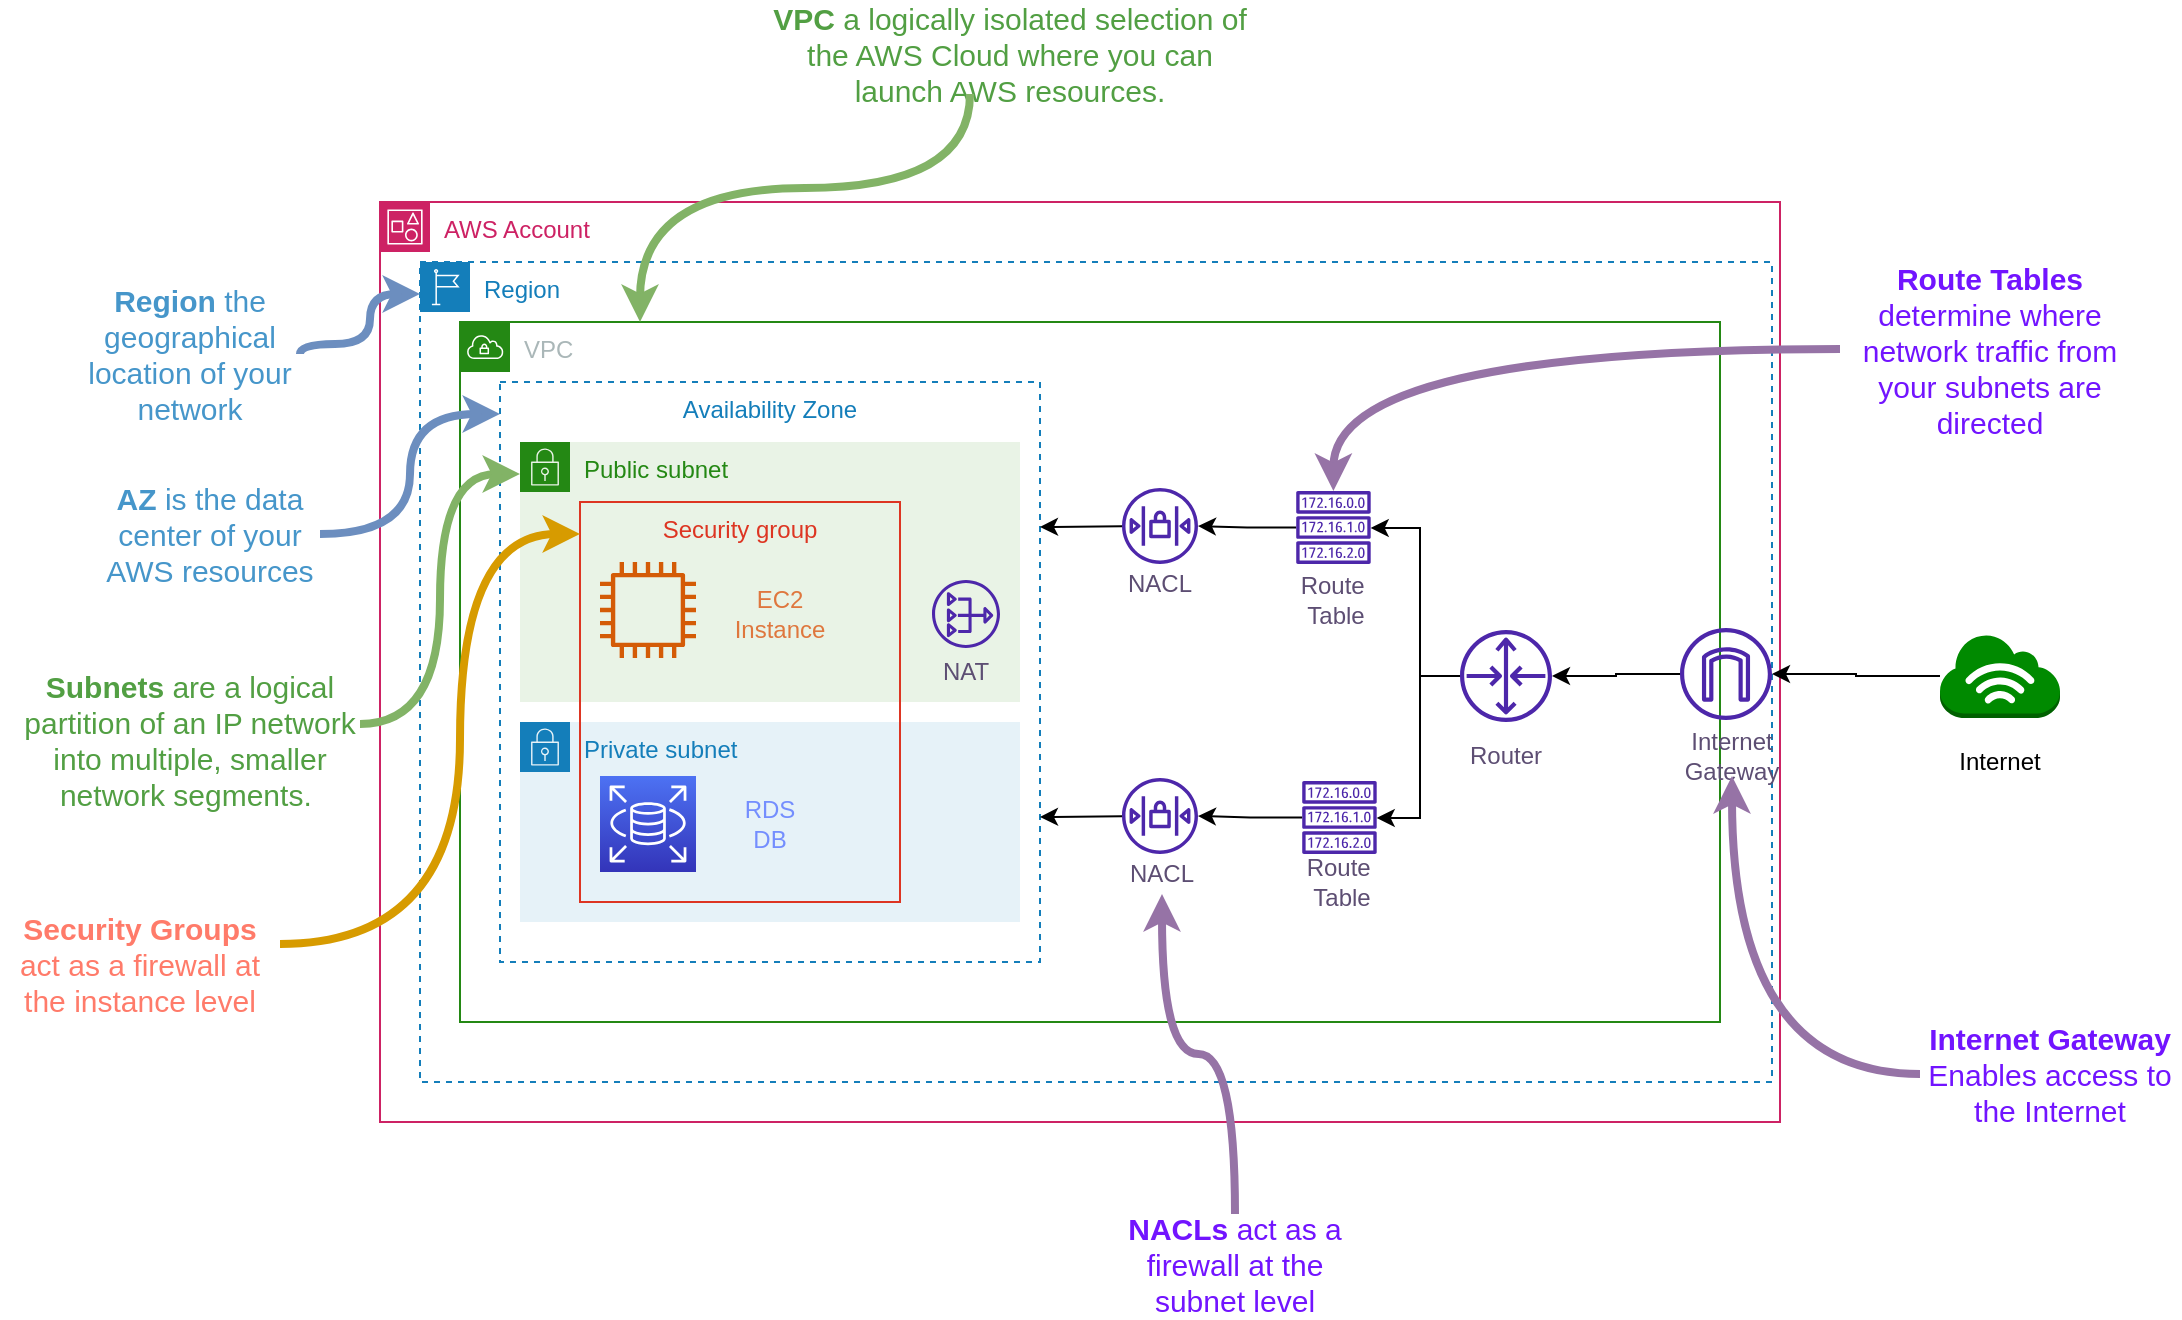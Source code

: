 <mxfile version="21.6.1" type="device">
  <diagram id="Ht1M8jgEwFfnCIfOTk4-" name="Page-1">
    <mxGraphModel dx="1468" dy="938" grid="1" gridSize="10" guides="1" tooltips="1" connect="1" arrows="1" fold="1" page="1" pageScale="1" pageWidth="1169" pageHeight="827" background="none" math="0" shadow="0">
      <root>
        <mxCell id="0" />
        <mxCell id="1" parent="0" />
        <mxCell id="1iRwHH04d6QR_GnjTI46-2" value="AWS Account" style="points=[[0,0],[0.25,0],[0.5,0],[0.75,0],[1,0],[1,0.25],[1,0.5],[1,0.75],[1,1],[0.75,1],[0.5,1],[0.25,1],[0,1],[0,0.75],[0,0.5],[0,0.25]];outlineConnect=0;gradientColor=none;html=1;whiteSpace=wrap;fontSize=12;fontStyle=0;container=1;pointerEvents=0;collapsible=0;recursiveResize=0;shape=mxgraph.aws4.group;grIcon=mxgraph.aws4.group_account;strokeColor=#CD2264;fillColor=none;verticalAlign=top;align=left;spacingLeft=30;fontColor=#CD2264;dashed=0;" parent="1" vertex="1">
          <mxGeometry x="190" y="184" width="700" height="460" as="geometry" />
        </mxCell>
        <mxCell id="1iRwHH04d6QR_GnjTI46-6" value="Region" style="points=[[0,0],[0.25,0],[0.5,0],[0.75,0],[1,0],[1,0.25],[1,0.5],[1,0.75],[1,1],[0.75,1],[0.5,1],[0.25,1],[0,1],[0,0.75],[0,0.5],[0,0.25]];outlineConnect=0;gradientColor=none;html=1;whiteSpace=wrap;fontSize=12;fontStyle=0;container=1;pointerEvents=0;collapsible=0;recursiveResize=0;shape=mxgraph.aws4.group;grIcon=mxgraph.aws4.group_region;strokeColor=#147EBA;fillColor=none;verticalAlign=top;align=left;spacingLeft=30;fontColor=#147EBA;dashed=1;" parent="1iRwHH04d6QR_GnjTI46-2" vertex="1">
          <mxGeometry x="20" y="30" width="676" height="410" as="geometry" />
        </mxCell>
        <mxCell id="1iRwHH04d6QR_GnjTI46-7" value="VPC" style="points=[[0,0],[0.25,0],[0.5,0],[0.75,0],[1,0],[1,0.25],[1,0.5],[1,0.75],[1,1],[0.75,1],[0.5,1],[0.25,1],[0,1],[0,0.75],[0,0.5],[0,0.25]];outlineConnect=0;gradientColor=none;html=1;whiteSpace=wrap;fontSize=12;fontStyle=0;container=1;pointerEvents=0;collapsible=0;recursiveResize=0;shape=mxgraph.aws4.group;grIcon=mxgraph.aws4.group_vpc;strokeColor=#248814;fillColor=none;verticalAlign=top;align=left;spacingLeft=30;fontColor=#AAB7B8;dashed=0;" parent="1iRwHH04d6QR_GnjTI46-6" vertex="1">
          <mxGeometry x="20" y="30" width="630" height="350" as="geometry" />
        </mxCell>
        <mxCell id="1iRwHH04d6QR_GnjTI46-9" value="Availability Zone" style="fillColor=none;strokeColor=#147EBA;dashed=1;verticalAlign=top;fontStyle=0;fontColor=#147EBA;whiteSpace=wrap;html=1;" parent="1iRwHH04d6QR_GnjTI46-7" vertex="1">
          <mxGeometry x="20" y="30" width="270" height="290" as="geometry" />
        </mxCell>
        <mxCell id="1iRwHH04d6QR_GnjTI46-10" value="Public subnet" style="points=[[0,0],[0.25,0],[0.5,0],[0.75,0],[1,0],[1,0.25],[1,0.5],[1,0.75],[1,1],[0.75,1],[0.5,1],[0.25,1],[0,1],[0,0.75],[0,0.5],[0,0.25]];outlineConnect=0;gradientColor=none;html=1;whiteSpace=wrap;fontSize=12;fontStyle=0;container=1;pointerEvents=0;collapsible=0;recursiveResize=0;shape=mxgraph.aws4.group;grIcon=mxgraph.aws4.group_security_group;grStroke=0;strokeColor=#248814;fillColor=#E9F3E6;verticalAlign=top;align=left;spacingLeft=30;fontColor=#248814;dashed=0;" parent="1iRwHH04d6QR_GnjTI46-7" vertex="1">
          <mxGeometry x="30" y="60" width="250" height="130" as="geometry" />
        </mxCell>
        <mxCell id="1iRwHH04d6QR_GnjTI46-46" value="NAT" style="text;html=1;strokeColor=none;fillColor=none;align=center;verticalAlign=middle;whiteSpace=wrap;rounded=0;fontColor=#5D4E73;" parent="1iRwHH04d6QR_GnjTI46-10" vertex="1">
          <mxGeometry x="203" y="105" width="40" height="20" as="geometry" />
        </mxCell>
        <mxCell id="1iRwHH04d6QR_GnjTI46-11" value="Private subnet" style="points=[[0,0],[0.25,0],[0.5,0],[0.75,0],[1,0],[1,0.25],[1,0.5],[1,0.75],[1,1],[0.75,1],[0.5,1],[0.25,1],[0,1],[0,0.75],[0,0.5],[0,0.25]];outlineConnect=0;gradientColor=none;html=1;whiteSpace=wrap;fontSize=12;fontStyle=0;container=1;pointerEvents=0;collapsible=0;recursiveResize=0;shape=mxgraph.aws4.group;grIcon=mxgraph.aws4.group_security_group;grStroke=0;strokeColor=#147EBA;fillColor=#E6F2F8;verticalAlign=top;align=left;spacingLeft=30;fontColor=#147EBA;dashed=0;" parent="1iRwHH04d6QR_GnjTI46-7" vertex="1">
          <mxGeometry x="30" y="200" width="250" height="100" as="geometry" />
        </mxCell>
        <mxCell id="1iRwHH04d6QR_GnjTI46-12" value="Security group" style="fillColor=none;strokeColor=#DD3522;verticalAlign=top;fontStyle=0;fontColor=#DD3522;whiteSpace=wrap;html=1;" parent="1iRwHH04d6QR_GnjTI46-7" vertex="1">
          <mxGeometry x="60" y="90" width="160" height="200" as="geometry" />
        </mxCell>
        <mxCell id="1iRwHH04d6QR_GnjTI46-13" value="" style="sketch=0;outlineConnect=0;fontColor=#232F3E;gradientColor=none;fillColor=#D45B07;strokeColor=none;dashed=0;verticalLabelPosition=bottom;verticalAlign=top;align=center;html=1;fontSize=12;fontStyle=0;aspect=fixed;pointerEvents=1;shape=mxgraph.aws4.instance2;" parent="1iRwHH04d6QR_GnjTI46-7" vertex="1">
          <mxGeometry x="70" y="120" width="48" height="48" as="geometry" />
        </mxCell>
        <mxCell id="1iRwHH04d6QR_GnjTI46-14" value="EC2&lt;br&gt;Instance" style="text;html=1;strokeColor=none;fillColor=none;align=center;verticalAlign=middle;whiteSpace=wrap;rounded=0;fontColor=#df773e;" parent="1iRwHH04d6QR_GnjTI46-7" vertex="1">
          <mxGeometry x="130" y="131" width="60" height="30" as="geometry" />
        </mxCell>
        <mxCell id="1iRwHH04d6QR_GnjTI46-16" value="" style="sketch=0;points=[[0,0,0],[0.25,0,0],[0.5,0,0],[0.75,0,0],[1,0,0],[0,1,0],[0.25,1,0],[0.5,1,0],[0.75,1,0],[1,1,0],[0,0.25,0],[0,0.5,0],[0,0.75,0],[1,0.25,0],[1,0.5,0],[1,0.75,0]];outlineConnect=0;fontColor=#232F3E;gradientColor=#4D72F3;gradientDirection=north;fillColor=#3334B9;strokeColor=#ffffff;dashed=0;verticalLabelPosition=bottom;verticalAlign=top;align=center;html=1;fontSize=12;fontStyle=0;aspect=fixed;shape=mxgraph.aws4.resourceIcon;resIcon=mxgraph.aws4.rds;" parent="1iRwHH04d6QR_GnjTI46-7" vertex="1">
          <mxGeometry x="70" y="227" width="48" height="48" as="geometry" />
        </mxCell>
        <mxCell id="1iRwHH04d6QR_GnjTI46-17" value="&lt;font color=&quot;#748efe&quot;&gt;RDS&lt;br&gt;DB&lt;/font&gt;" style="text;html=1;strokeColor=none;fillColor=none;align=center;verticalAlign=middle;whiteSpace=wrap;rounded=0;fontColor=#df773e;" parent="1iRwHH04d6QR_GnjTI46-7" vertex="1">
          <mxGeometry x="125" y="236" width="60" height="30" as="geometry" />
        </mxCell>
        <mxCell id="1iRwHH04d6QR_GnjTI46-18" value="" style="sketch=0;outlineConnect=0;fontColor=#232F3E;gradientColor=none;fillColor=#4D27AA;strokeColor=none;dashed=0;verticalLabelPosition=bottom;verticalAlign=top;align=center;html=1;fontSize=12;fontStyle=0;aspect=fixed;pointerEvents=1;shape=mxgraph.aws4.nat_gateway;" parent="1iRwHH04d6QR_GnjTI46-7" vertex="1">
          <mxGeometry x="236" y="129" width="34" height="34" as="geometry" />
        </mxCell>
        <mxCell id="1iRwHH04d6QR_GnjTI46-19" value="" style="sketch=0;outlineConnect=0;fontColor=#cfaeff;gradientColor=none;fillColor=#4D27AA;strokeColor=none;dashed=0;verticalLabelPosition=bottom;verticalAlign=top;align=center;html=1;fontSize=12;fontStyle=0;aspect=fixed;pointerEvents=1;shape=mxgraph.aws4.network_access_control_list;" parent="1iRwHH04d6QR_GnjTI46-7" vertex="1">
          <mxGeometry x="331" y="83" width="38" height="38" as="geometry" />
        </mxCell>
        <mxCell id="1iRwHH04d6QR_GnjTI46-20" value="" style="sketch=0;outlineConnect=0;fontColor=#232F3E;gradientColor=none;fillColor=#4D27AA;strokeColor=none;dashed=0;verticalLabelPosition=bottom;verticalAlign=top;align=center;html=1;fontSize=12;fontStyle=0;aspect=fixed;pointerEvents=1;shape=mxgraph.aws4.network_access_control_list;" parent="1iRwHH04d6QR_GnjTI46-7" vertex="1">
          <mxGeometry x="331" y="228" width="38" height="38" as="geometry" />
        </mxCell>
        <mxCell id="1iRwHH04d6QR_GnjTI46-28" style="edgeStyle=orthogonalEdgeStyle;rounded=0;orthogonalLoop=1;jettySize=auto;html=1;" parent="1iRwHH04d6QR_GnjTI46-7" source="1iRwHH04d6QR_GnjTI46-21" target="1iRwHH04d6QR_GnjTI46-19" edge="1">
          <mxGeometry relative="1" as="geometry" />
        </mxCell>
        <mxCell id="1iRwHH04d6QR_GnjTI46-21" value="" style="sketch=0;outlineConnect=0;fontColor=#232F3E;gradientColor=none;fillColor=#4D27AA;strokeColor=none;dashed=0;verticalLabelPosition=bottom;verticalAlign=top;align=center;html=1;fontSize=12;fontStyle=0;aspect=fixed;pointerEvents=1;shape=mxgraph.aws4.route_table;" parent="1iRwHH04d6QR_GnjTI46-7" vertex="1">
          <mxGeometry x="418" y="84.5" width="37.46" height="36.5" as="geometry" />
        </mxCell>
        <mxCell id="1iRwHH04d6QR_GnjTI46-29" style="edgeStyle=orthogonalEdgeStyle;rounded=0;orthogonalLoop=1;jettySize=auto;html=1;" parent="1iRwHH04d6QR_GnjTI46-7" source="1iRwHH04d6QR_GnjTI46-22" target="1iRwHH04d6QR_GnjTI46-20" edge="1">
          <mxGeometry relative="1" as="geometry" />
        </mxCell>
        <mxCell id="1iRwHH04d6QR_GnjTI46-22" value="" style="sketch=0;outlineConnect=0;fontColor=#232F3E;gradientColor=none;fillColor=#4D27AA;strokeColor=none;dashed=0;verticalLabelPosition=bottom;verticalAlign=top;align=center;html=1;fontSize=12;fontStyle=0;aspect=fixed;pointerEvents=1;shape=mxgraph.aws4.route_table;" parent="1iRwHH04d6QR_GnjTI46-7" vertex="1">
          <mxGeometry x="421" y="229.5" width="37.46" height="36.5" as="geometry" />
        </mxCell>
        <mxCell id="1iRwHH04d6QR_GnjTI46-24" value="" style="endArrow=classic;html=1;rounded=0;entryX=1;entryY=0.25;entryDx=0;entryDy=0;" parent="1iRwHH04d6QR_GnjTI46-7" source="1iRwHH04d6QR_GnjTI46-19" target="1iRwHH04d6QR_GnjTI46-9" edge="1">
          <mxGeometry width="50" height="50" relative="1" as="geometry">
            <mxPoint x="290" y="210" as="sourcePoint" />
            <mxPoint x="340" y="160" as="targetPoint" />
          </mxGeometry>
        </mxCell>
        <mxCell id="1iRwHH04d6QR_GnjTI46-27" value="" style="endArrow=classic;html=1;rounded=0;entryX=1;entryY=0.75;entryDx=0;entryDy=0;" parent="1iRwHH04d6QR_GnjTI46-7" source="1iRwHH04d6QR_GnjTI46-20" target="1iRwHH04d6QR_GnjTI46-9" edge="1">
          <mxGeometry width="50" height="50" relative="1" as="geometry">
            <mxPoint x="290" y="210" as="sourcePoint" />
            <mxPoint x="340" y="160" as="targetPoint" />
          </mxGeometry>
        </mxCell>
        <mxCell id="1iRwHH04d6QR_GnjTI46-31" style="edgeStyle=orthogonalEdgeStyle;rounded=0;orthogonalLoop=1;jettySize=auto;html=1;" parent="1iRwHH04d6QR_GnjTI46-7" source="1iRwHH04d6QR_GnjTI46-30" target="1iRwHH04d6QR_GnjTI46-21" edge="1">
          <mxGeometry relative="1" as="geometry">
            <Array as="points">
              <mxPoint x="480" y="177" />
              <mxPoint x="480" y="103" />
            </Array>
          </mxGeometry>
        </mxCell>
        <mxCell id="1iRwHH04d6QR_GnjTI46-32" style="edgeStyle=orthogonalEdgeStyle;rounded=0;orthogonalLoop=1;jettySize=auto;html=1;" parent="1iRwHH04d6QR_GnjTI46-7" source="1iRwHH04d6QR_GnjTI46-30" target="1iRwHH04d6QR_GnjTI46-22" edge="1">
          <mxGeometry relative="1" as="geometry">
            <Array as="points">
              <mxPoint x="480" y="177" />
              <mxPoint x="480" y="248" />
            </Array>
          </mxGeometry>
        </mxCell>
        <mxCell id="1iRwHH04d6QR_GnjTI46-30" value="" style="sketch=0;outlineConnect=0;fontColor=#232F3E;gradientColor=none;fillColor=#4D27AA;strokeColor=none;dashed=0;verticalLabelPosition=bottom;verticalAlign=top;align=center;html=1;fontSize=12;fontStyle=0;aspect=fixed;pointerEvents=1;shape=mxgraph.aws4.router;" parent="1iRwHH04d6QR_GnjTI46-7" vertex="1">
          <mxGeometry x="500" y="154" width="46" height="46" as="geometry" />
        </mxCell>
        <mxCell id="1iRwHH04d6QR_GnjTI46-34" style="edgeStyle=orthogonalEdgeStyle;rounded=0;orthogonalLoop=1;jettySize=auto;html=1;" parent="1iRwHH04d6QR_GnjTI46-7" source="1iRwHH04d6QR_GnjTI46-33" target="1iRwHH04d6QR_GnjTI46-30" edge="1">
          <mxGeometry relative="1" as="geometry" />
        </mxCell>
        <mxCell id="1iRwHH04d6QR_GnjTI46-33" value="" style="sketch=0;outlineConnect=0;fontColor=#232F3E;gradientColor=none;fillColor=#4D27AA;strokeColor=none;dashed=0;verticalLabelPosition=bottom;verticalAlign=top;align=center;html=1;fontSize=12;fontStyle=0;aspect=fixed;pointerEvents=1;shape=mxgraph.aws4.internet_gateway;" parent="1iRwHH04d6QR_GnjTI46-7" vertex="1">
          <mxGeometry x="610" y="153" width="46" height="46" as="geometry" />
        </mxCell>
        <mxCell id="1iRwHH04d6QR_GnjTI46-38" value="NACL" style="text;html=1;strokeColor=none;fillColor=none;align=center;verticalAlign=middle;whiteSpace=wrap;rounded=0;fontColor=#5D4E73;" parent="1iRwHH04d6QR_GnjTI46-7" vertex="1">
          <mxGeometry x="330" y="121" width="40" height="20" as="geometry" />
        </mxCell>
        <mxCell id="1iRwHH04d6QR_GnjTI46-39" value="NACL" style="text;html=1;strokeColor=none;fillColor=none;align=center;verticalAlign=middle;whiteSpace=wrap;rounded=0;fontColor=#5D4E73;" parent="1iRwHH04d6QR_GnjTI46-7" vertex="1">
          <mxGeometry x="331" y="266" width="40" height="20" as="geometry" />
        </mxCell>
        <mxCell id="1iRwHH04d6QR_GnjTI46-40" value="Route&amp;nbsp;&lt;br&gt;Table" style="text;html=1;strokeColor=none;fillColor=none;align=center;verticalAlign=middle;whiteSpace=wrap;rounded=0;fontColor=#5D4E73;" parent="1iRwHH04d6QR_GnjTI46-7" vertex="1">
          <mxGeometry x="418" y="129" width="40" height="20" as="geometry" />
        </mxCell>
        <mxCell id="1iRwHH04d6QR_GnjTI46-41" value="Route&amp;nbsp;&lt;br&gt;Table" style="text;html=1;strokeColor=none;fillColor=none;align=center;verticalAlign=middle;whiteSpace=wrap;rounded=0;fontColor=#5D4E73;" parent="1iRwHH04d6QR_GnjTI46-7" vertex="1">
          <mxGeometry x="421" y="270" width="40" height="20" as="geometry" />
        </mxCell>
        <mxCell id="1iRwHH04d6QR_GnjTI46-42" value="Router" style="text;html=1;strokeColor=none;fillColor=none;align=center;verticalAlign=middle;whiteSpace=wrap;rounded=0;fontColor=#5D4E73;" parent="1iRwHH04d6QR_GnjTI46-7" vertex="1">
          <mxGeometry x="503" y="207" width="40" height="20" as="geometry" />
        </mxCell>
        <mxCell id="1iRwHH04d6QR_GnjTI46-43" value="Internet Gateway" style="text;html=1;strokeColor=none;fillColor=none;align=center;verticalAlign=middle;whiteSpace=wrap;rounded=0;fontColor=#5D4E73;" parent="1iRwHH04d6QR_GnjTI46-6" vertex="1">
          <mxGeometry x="636" y="237" width="40" height="20" as="geometry" />
        </mxCell>
        <mxCell id="1iRwHH04d6QR_GnjTI46-36" style="edgeStyle=orthogonalEdgeStyle;rounded=0;orthogonalLoop=1;jettySize=auto;html=1;" parent="1" source="1iRwHH04d6QR_GnjTI46-35" target="1iRwHH04d6QR_GnjTI46-33" edge="1">
          <mxGeometry relative="1" as="geometry" />
        </mxCell>
        <mxCell id="1iRwHH04d6QR_GnjTI46-35" value="" style="outlineConnect=0;dashed=0;verticalLabelPosition=bottom;verticalAlign=top;align=center;html=1;shape=mxgraph.aws3.internet_3;fillColor=#008a00;fontColor=#ffffff;strokeColor=#005700;" parent="1" vertex="1">
          <mxGeometry x="970" y="400" width="60" height="42" as="geometry" />
        </mxCell>
        <mxCell id="1iRwHH04d6QR_GnjTI46-45" value="&lt;font color=&quot;#000000&quot;&gt;Internet&lt;/font&gt;" style="text;html=1;strokeColor=none;fillColor=none;align=center;verticalAlign=middle;whiteSpace=wrap;rounded=0;fontColor=#ffffff;" parent="1" vertex="1">
          <mxGeometry x="980" y="454" width="40" height="20" as="geometry" />
        </mxCell>
        <mxCell id="1iRwHH04d6QR_GnjTI46-47" value="&lt;b style=&quot;font-size: 15px;&quot;&gt;VPC&lt;/b&gt;&amp;nbsp;a logically&amp;nbsp;isolated selection of the AWS Cloud where you can launch AWS resources." style="text;html=1;strokeColor=none;fillColor=none;align=center;verticalAlign=middle;whiteSpace=wrap;rounded=0;fontColor=#529f43;fontSize=15;" parent="1" vertex="1">
          <mxGeometry x="380" y="90" width="250" height="40" as="geometry" />
        </mxCell>
        <mxCell id="1iRwHH04d6QR_GnjTI46-48" style="edgeStyle=orthogonalEdgeStyle;orthogonalLoop=1;jettySize=auto;html=1;fontColor=#97D077;labelBackgroundColor=#97D077;fillColor=#d5e8d4;strokeColor=#82b366;curved=1;strokeWidth=4;" parent="1" source="1iRwHH04d6QR_GnjTI46-47" target="1iRwHH04d6QR_GnjTI46-7" edge="1">
          <mxGeometry relative="1" as="geometry">
            <Array as="points">
              <mxPoint x="485" y="177" />
              <mxPoint x="320" y="177" />
            </Array>
          </mxGeometry>
        </mxCell>
        <mxCell id="X2WKMXqeJ76_Q-Eebn8v-1" value="&lt;b style=&quot;font-size: 15px;&quot;&gt;Region &lt;/b&gt;the geographical location of your network" style="text;html=1;strokeColor=none;fillColor=none;align=center;verticalAlign=middle;whiteSpace=wrap;rounded=0;fontColor=#4696ca;fontSize=15;" vertex="1" parent="1">
          <mxGeometry x="40" y="230" width="110" height="60" as="geometry" />
        </mxCell>
        <mxCell id="X2WKMXqeJ76_Q-Eebn8v-4" value="&lt;b style=&quot;font-size: 15px;&quot;&gt;AZ &lt;/b&gt;is the data center of your AWS resources" style="text;html=1;strokeColor=none;fillColor=none;align=center;verticalAlign=middle;whiteSpace=wrap;rounded=0;fontColor=#4696ca;fontSize=15;" vertex="1" parent="1">
          <mxGeometry x="50" y="320" width="110" height="60" as="geometry" />
        </mxCell>
        <mxCell id="X2WKMXqeJ76_Q-Eebn8v-6" value="&lt;b style=&quot;font-size: 15px;&quot;&gt;Subnets &lt;/b&gt;are a logical partition of an IP network into multiple, smaller network segments.&amp;nbsp;" style="text;html=1;strokeColor=none;fillColor=none;align=center;verticalAlign=middle;whiteSpace=wrap;rounded=0;fontColor=#529f43;fontSize=15;" vertex="1" parent="1">
          <mxGeometry x="10" y="416" width="170" height="74" as="geometry" />
        </mxCell>
        <mxCell id="X2WKMXqeJ76_Q-Eebn8v-5" style="edgeStyle=orthogonalEdgeStyle;shape=connector;curved=1;rounded=1;orthogonalLoop=1;jettySize=auto;html=1;exitX=1;exitY=0.5;exitDx=0;exitDy=0;labelBackgroundColor=default;strokeColor=#6c8ebf;fontFamily=Helvetica;fontSize=11;fontColor=default;endArrow=classic;fillColor=#dae8fc;strokeWidth=4;" edge="1" parent="1" source="X2WKMXqeJ76_Q-Eebn8v-4" target="1iRwHH04d6QR_GnjTI46-9">
          <mxGeometry relative="1" as="geometry">
            <Array as="points">
              <mxPoint x="205" y="350" />
              <mxPoint x="205" y="290" />
            </Array>
          </mxGeometry>
        </mxCell>
        <mxCell id="X2WKMXqeJ76_Q-Eebn8v-3" style="edgeStyle=orthogonalEdgeStyle;shape=connector;curved=1;rounded=1;orthogonalLoop=1;jettySize=auto;html=1;exitX=1;exitY=0.5;exitDx=0;exitDy=0;labelBackgroundColor=default;strokeColor=#6c8ebf;fontFamily=Helvetica;fontSize=11;fontColor=default;endArrow=classic;fillColor=#dae8fc;strokeWidth=4;" edge="1" parent="1" source="X2WKMXqeJ76_Q-Eebn8v-1" target="1iRwHH04d6QR_GnjTI46-6">
          <mxGeometry relative="1" as="geometry">
            <Array as="points">
              <mxPoint x="185" y="255" />
              <mxPoint x="185" y="230" />
            </Array>
          </mxGeometry>
        </mxCell>
        <mxCell id="X2WKMXqeJ76_Q-Eebn8v-7" style="edgeStyle=orthogonalEdgeStyle;shape=connector;curved=1;rounded=1;orthogonalLoop=1;jettySize=auto;html=1;labelBackgroundColor=default;strokeColor=#82b366;fontFamily=Helvetica;fontSize=11;fontColor=default;endArrow=classic;fillColor=#d5e8d4;strokeWidth=4;" edge="1" parent="1" source="X2WKMXqeJ76_Q-Eebn8v-6" target="1iRwHH04d6QR_GnjTI46-10">
          <mxGeometry relative="1" as="geometry">
            <Array as="points">
              <mxPoint x="220" y="445" />
              <mxPoint x="220" y="320" />
            </Array>
          </mxGeometry>
        </mxCell>
        <mxCell id="X2WKMXqeJ76_Q-Eebn8v-9" style="edgeStyle=orthogonalEdgeStyle;shape=connector;curved=1;rounded=1;orthogonalLoop=1;jettySize=auto;html=1;labelBackgroundColor=default;strokeColor=#d79b00;fontFamily=Helvetica;fontSize=11;fontColor=default;endArrow=classic;strokeWidth=4;fillColor=#ffe6cc;" edge="1" parent="1" source="X2WKMXqeJ76_Q-Eebn8v-8" target="1iRwHH04d6QR_GnjTI46-12">
          <mxGeometry relative="1" as="geometry">
            <Array as="points">
              <mxPoint x="230" y="555" />
              <mxPoint x="230" y="350" />
            </Array>
          </mxGeometry>
        </mxCell>
        <mxCell id="X2WKMXqeJ76_Q-Eebn8v-8" value="&lt;font color=&quot;#ff7b6a&quot; style=&quot;font-size: 15px;&quot;&gt;&lt;b style=&quot;font-size: 15px;&quot;&gt;Security Groups&lt;/b&gt; act as a firewall at the instance level&lt;/font&gt;" style="text;html=1;strokeColor=none;fillColor=none;align=center;verticalAlign=middle;whiteSpace=wrap;rounded=0;fontSize=15;fontFamily=Helvetica;fontColor=default;" vertex="1" parent="1">
          <mxGeometry y="530" width="140" height="70" as="geometry" />
        </mxCell>
        <mxCell id="X2WKMXqeJ76_Q-Eebn8v-10" style="edgeStyle=orthogonalEdgeStyle;shape=connector;curved=1;rounded=1;orthogonalLoop=1;jettySize=auto;html=1;exitX=0.5;exitY=1;exitDx=0;exitDy=0;labelBackgroundColor=default;strokeColor=default;fontFamily=Helvetica;fontSize=11;fontColor=default;endArrow=classic;" edge="1" parent="1" source="X2WKMXqeJ76_Q-Eebn8v-8" target="X2WKMXqeJ76_Q-Eebn8v-8">
          <mxGeometry relative="1" as="geometry" />
        </mxCell>
        <mxCell id="X2WKMXqeJ76_Q-Eebn8v-12" style="edgeStyle=orthogonalEdgeStyle;shape=connector;curved=1;rounded=1;orthogonalLoop=1;jettySize=auto;html=1;labelBackgroundColor=default;strokeColor=#9673a6;strokeWidth=4;fontFamily=Helvetica;fontSize=11;fontColor=default;endArrow=classic;fillColor=#e1d5e7;" edge="1" parent="1" source="X2WKMXqeJ76_Q-Eebn8v-11" target="1iRwHH04d6QR_GnjTI46-39">
          <mxGeometry relative="1" as="geometry" />
        </mxCell>
        <mxCell id="X2WKMXqeJ76_Q-Eebn8v-11" value="&lt;font color=&quot;#7214ff&quot; style=&quot;font-size: 15px;&quot;&gt;&lt;b style=&quot;font-size: 15px;&quot;&gt;NACLs &lt;/b&gt;act as a firewall at the subnet level&lt;/font&gt;" style="text;html=1;strokeColor=none;fillColor=none;align=center;verticalAlign=middle;whiteSpace=wrap;rounded=0;fontSize=15;fontFamily=Helvetica;fontColor=default;" vertex="1" parent="1">
          <mxGeometry x="555" y="690" width="125" height="50" as="geometry" />
        </mxCell>
        <mxCell id="X2WKMXqeJ76_Q-Eebn8v-14" style="edgeStyle=orthogonalEdgeStyle;shape=connector;curved=1;rounded=1;orthogonalLoop=1;jettySize=auto;html=1;entryX=0.5;entryY=1;entryDx=0;entryDy=0;labelBackgroundColor=default;strokeColor=#9673a6;strokeWidth=4;fontFamily=Helvetica;fontSize=11;fontColor=default;endArrow=classic;fillColor=#e1d5e7;" edge="1" parent="1" source="X2WKMXqeJ76_Q-Eebn8v-13" target="1iRwHH04d6QR_GnjTI46-43">
          <mxGeometry relative="1" as="geometry" />
        </mxCell>
        <mxCell id="X2WKMXqeJ76_Q-Eebn8v-13" value="&lt;font color=&quot;#7214ff&quot; style=&quot;font-size: 15px;&quot;&gt;&lt;b style=&quot;font-size: 15px;&quot;&gt;Internet Gateway &lt;/b&gt;Enables access to the Internet&lt;/font&gt;" style="text;html=1;strokeColor=none;fillColor=none;align=center;verticalAlign=middle;whiteSpace=wrap;rounded=0;fontSize=15;fontFamily=Helvetica;fontColor=default;" vertex="1" parent="1">
          <mxGeometry x="960" y="590" width="130" height="60" as="geometry" />
        </mxCell>
        <mxCell id="X2WKMXqeJ76_Q-Eebn8v-16" style="edgeStyle=orthogonalEdgeStyle;shape=connector;curved=1;rounded=1;orthogonalLoop=1;jettySize=auto;html=1;labelBackgroundColor=default;strokeColor=#9673a6;strokeWidth=4;fontFamily=Helvetica;fontSize=11;fontColor=default;endArrow=classic;fillColor=#e1d5e7;" edge="1" parent="1" source="X2WKMXqeJ76_Q-Eebn8v-15" target="1iRwHH04d6QR_GnjTI46-21">
          <mxGeometry relative="1" as="geometry" />
        </mxCell>
        <mxCell id="X2WKMXqeJ76_Q-Eebn8v-15" value="&lt;font color=&quot;#7214ff&quot; style=&quot;font-size: 15px;&quot;&gt;&lt;b style=&quot;font-size: 15px;&quot;&gt;Route Tables &lt;/b&gt;determine where network traffic from your subnets are directed&lt;/font&gt;" style="text;html=1;strokeColor=none;fillColor=none;align=center;verticalAlign=middle;whiteSpace=wrap;rounded=0;fontSize=15;fontFamily=Helvetica;fontColor=default;" vertex="1" parent="1">
          <mxGeometry x="920" y="210" width="150" height="95" as="geometry" />
        </mxCell>
      </root>
    </mxGraphModel>
  </diagram>
</mxfile>
